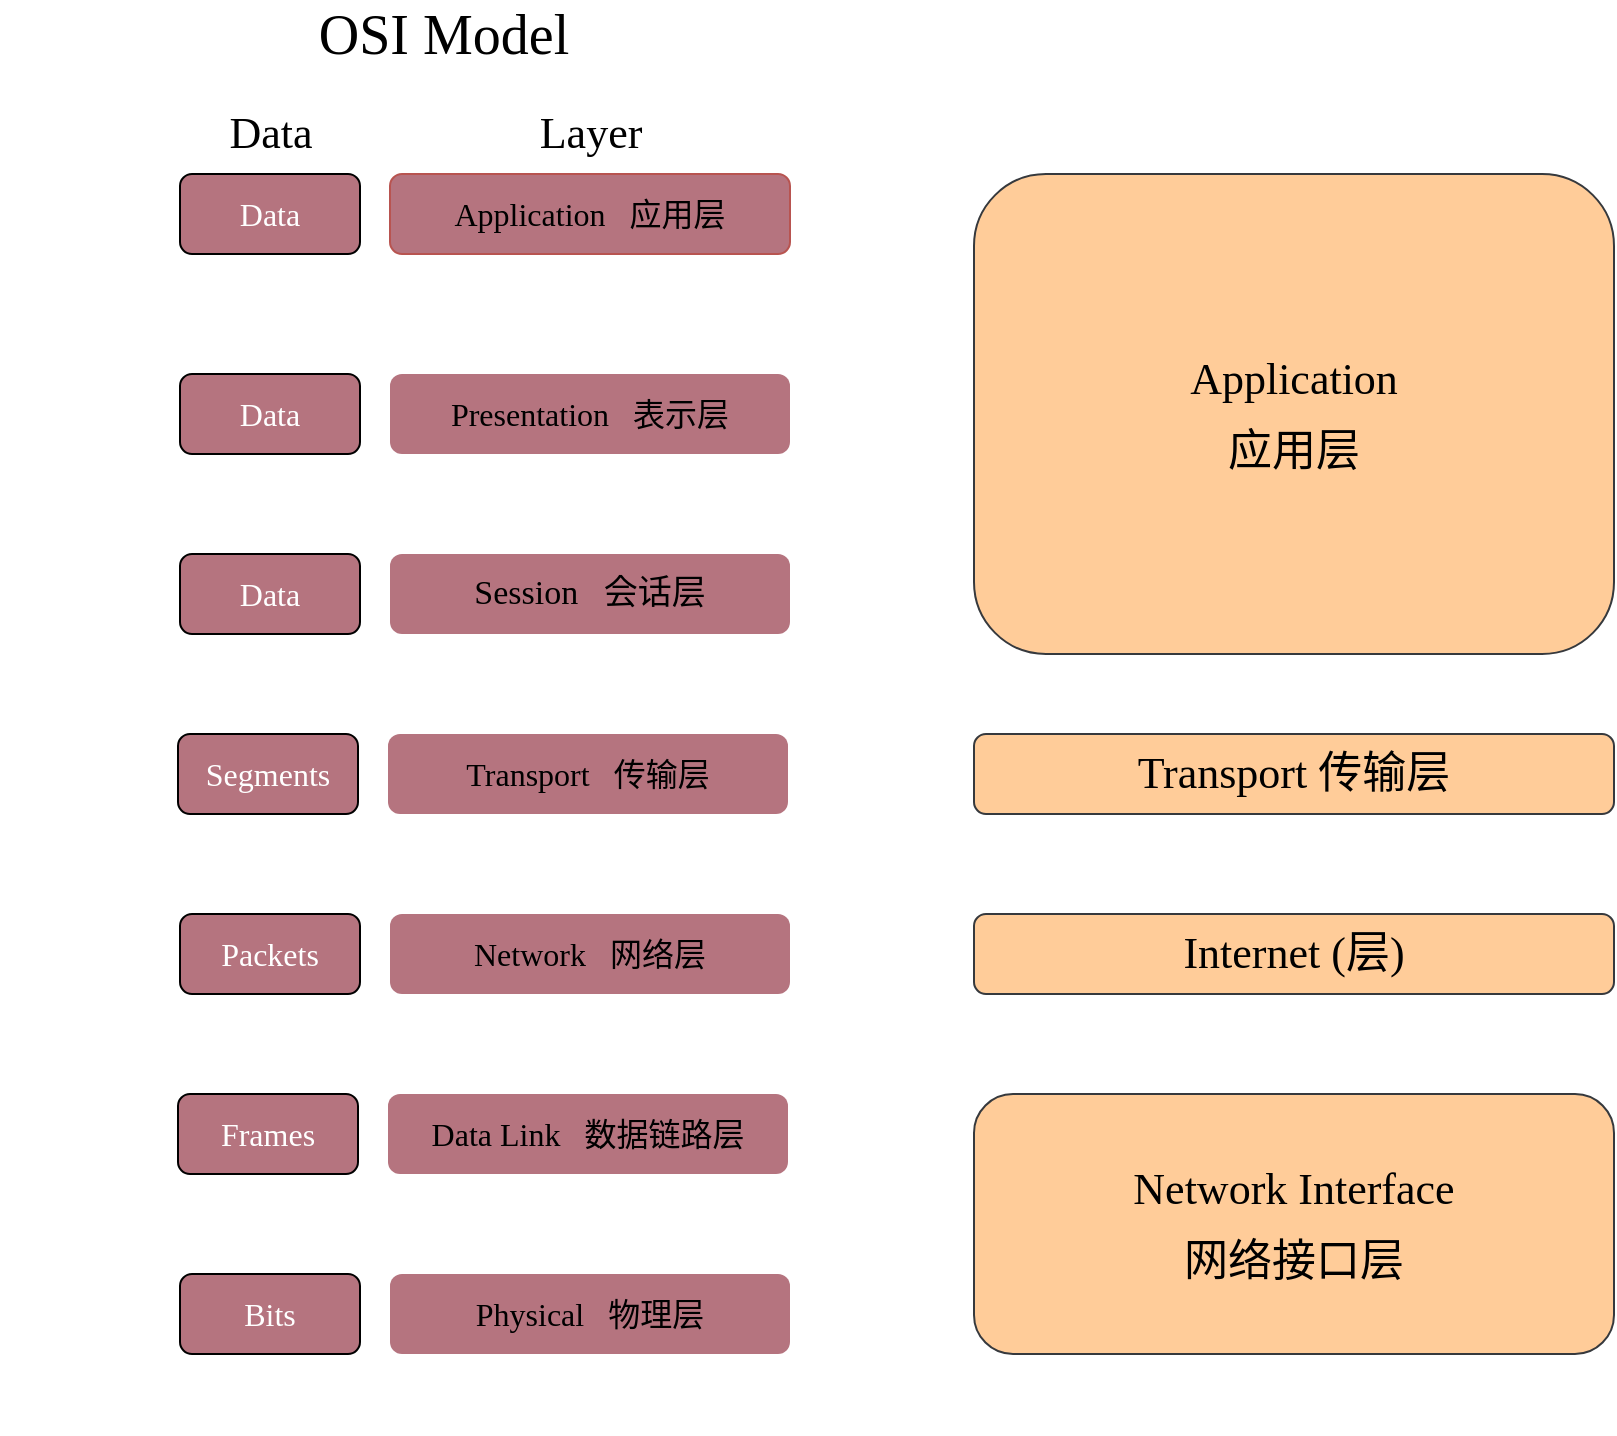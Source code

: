 <mxfile version="13.1.3">
    <diagram id="6hGFLwfOUW9BJ-s0fimq" name="Page-1">
        <mxGraphModel dx="2013" dy="805" grid="0" gridSize="10" guides="1" tooltips="1" connect="0" arrows="1" fold="1" page="1" pageScale="1" pageWidth="827" pageHeight="1169" math="0" shadow="0">
            <root>
                <mxCell id="0"/>
                <mxCell id="1" parent="0"/>
                <mxCell id="2" value="&lt;font color=&quot;#000000&quot; style=&quot;font-size: 16px&quot; face=&quot;Verdana&quot;&gt;Application&amp;nbsp; &amp;nbsp;应用层&lt;/font&gt;" style="rounded=1;whiteSpace=wrap;html=1;fillColor=#B5747F;strokeColor=#b85450;gradientDirection=north;align=center;" parent="1" vertex="1">
                    <mxGeometry x="-630" y="120" width="200" height="40" as="geometry"/>
                </mxCell>
                <mxCell id="4" value="&lt;font color=&quot;#000000&quot; style=&quot;font-size: 16px&quot; face=&quot;Verdana&quot;&gt;Presentation&amp;nbsp; &amp;nbsp;表示层&lt;/font&gt;" style="rounded=1;whiteSpace=wrap;html=1;fillColor=#B5747F;strokeColor=none;fontColor=#ffffff;gradientColor=none;gradientDirection=north;align=center;" parent="1" vertex="1">
                    <mxGeometry x="-630" y="220" width="200" height="40" as="geometry"/>
                </mxCell>
                <mxCell id="5" value="&lt;font color=&quot;#000000&quot; style=&quot;font-size: 16px&quot; face=&quot;Verdana&quot;&gt;Network&amp;nbsp; &amp;nbsp;网络层&lt;/font&gt;" style="rounded=1;whiteSpace=wrap;html=1;fillColor=#B5747F;strokeColor=none;fontColor=#ffffff;gradientColor=none;gradientDirection=north;align=center;" parent="1" vertex="1">
                    <mxGeometry x="-630" y="490" width="200" height="40" as="geometry"/>
                </mxCell>
                <mxCell id="6" value="&lt;font color=&quot;#000000&quot; style=&quot;font-size: 16px&quot; face=&quot;Verdana&quot;&gt;Transport&amp;nbsp; &amp;nbsp;传输层&lt;/font&gt;" style="rounded=1;whiteSpace=wrap;html=1;fillColor=#B5747F;strokeColor=none;fontColor=#ffffff;gradientColor=none;gradientDirection=north;align=center;" parent="1" vertex="1">
                    <mxGeometry x="-631" y="400" width="200" height="40" as="geometry"/>
                </mxCell>
                <mxCell id="7" value="&lt;font color=&quot;#000000&quot; face=&quot;Verdana&quot; style=&quot;font-size: 17px&quot;&gt;Session&amp;nbsp; &amp;nbsp;会话层&lt;/font&gt;" style="rounded=1;whiteSpace=wrap;html=1;fillColor=#B5747F;strokeColor=none;fontColor=#ffffff;gradientColor=none;gradientDirection=north;align=center;" parent="1" vertex="1">
                    <mxGeometry x="-630" y="310" width="200" height="40" as="geometry"/>
                </mxCell>
                <mxCell id="9" value="&lt;font color=&quot;#000000&quot; face=&quot;Verdana&quot; style=&quot;font-size: 16px&quot;&gt;Physical&amp;nbsp; &amp;nbsp;物理层&lt;/font&gt;" style="rounded=1;whiteSpace=wrap;html=1;fillColor=#B5747F;strokeColor=none;fontColor=#ffffff;gradientColor=none;gradientDirection=north;align=center;" parent="1" vertex="1">
                    <mxGeometry x="-630" y="670" width="200" height="40" as="geometry"/>
                </mxCell>
                <mxCell id="10" value="&lt;font color=&quot;#000000&quot; face=&quot;Verdana&quot; style=&quot;font-size: 16px&quot;&gt;Data Link&amp;nbsp; &amp;nbsp;数据链路层&lt;/font&gt;" style="rounded=1;whiteSpace=wrap;html=1;fillColor=#B5747F;strokeColor=none;fontColor=#ffffff;gradientColor=none;gradientDirection=north;align=center;" parent="1" vertex="1">
                    <mxGeometry x="-631" y="580" width="200" height="40" as="geometry"/>
                </mxCell>
                <mxCell id="14" value="&lt;font color=&quot;#ffffff&quot; style=&quot;line-height: 160%&quot;&gt;Network Process to Application 网络流程到应用&lt;/font&gt;" style="text;html=1;align=center;verticalAlign=middle;resizable=0;points=[];autosize=1;fontFamily=Menlo;" parent="1" vertex="1">
                    <mxGeometry x="-740" y="170" width="320" height="20" as="geometry"/>
                </mxCell>
                <mxCell id="17" value="&lt;font color=&quot;#ffffff&quot; style=&quot;line-height: 160%&quot;&gt;Data representation and Encryption 数据表示与加密&lt;br&gt;&lt;/font&gt;" style="text;html=1;align=center;verticalAlign=middle;resizable=0;points=[];autosize=1;fontFamily=Menlo;" parent="1" vertex="1">
                    <mxGeometry x="-755" y="270" width="350" height="20" as="geometry"/>
                </mxCell>
                <mxCell id="18" value="&lt;font color=&quot;#ffffff&quot; style=&quot;line-height: 160%&quot;&gt;Interhost communication 主机间通讯&lt;br&gt;&lt;/font&gt;" style="text;html=1;align=center;verticalAlign=middle;resizable=0;points=[];autosize=1;fontFamily=Menlo;" parent="1" vertex="1">
                    <mxGeometry x="-705" y="360" width="250" height="20" as="geometry"/>
                </mxCell>
                <mxCell id="19" value="&lt;font color=&quot;#ffffff&quot; style=&quot;line-height: 160%&quot;&gt;End-to-End connections and Reliability 端到端连接和可靠性&lt;br&gt;&lt;/font&gt;" style="text;html=1;align=center;verticalAlign=middle;resizable=0;points=[];autosize=1;fontFamily=Menlo;" parent="1" vertex="1">
                    <mxGeometry x="-786" y="450" width="410" height="20" as="geometry"/>
                </mxCell>
                <mxCell id="20" value="&lt;font color=&quot;#ffffff&quot; style=&quot;line-height: 160%&quot;&gt;Path Determination and IP (Logical addressing) 路径确定和 IP (逻辑寻址)&lt;br&gt;&lt;/font&gt;" style="text;html=1;align=center;verticalAlign=middle;resizable=0;points=[];autosize=1;fontFamily=Menlo;" parent="1" vertex="1">
                    <mxGeometry x="-825" y="540" width="510" height="20" as="geometry"/>
                </mxCell>
                <mxCell id="21" value="&lt;font color=&quot;#ffffff&quot; style=&quot;line-height: 160%&quot;&gt;MAC and LLC (Physical addressing) MAC 和 LLC (物理寻址)&lt;br&gt;&lt;/font&gt;" style="text;html=1;align=center;verticalAlign=middle;resizable=0;points=[];autosize=1;fontFamily=Menlo;" parent="1" vertex="1">
                    <mxGeometry x="-781" y="630" width="400" height="20" as="geometry"/>
                </mxCell>
                <mxCell id="22" value="&lt;font color=&quot;#ffffff&quot; style=&quot;line-height: 160%&quot;&gt;Media, Signal and Binary Transmission 媒体, 信号和二进制传输&lt;br&gt;&lt;/font&gt;" style="text;html=1;align=center;verticalAlign=middle;resizable=0;points=[];autosize=1;fontFamily=Menlo;" parent="1" vertex="1">
                    <mxGeometry x="-780" y="730" width="420" height="20" as="geometry"/>
                </mxCell>
                <mxCell id="23" value="&lt;font face=&quot;Menlo&quot; style=&quot;font-size: 16px&quot; color=&quot;#ffffff&quot;&gt;Data&lt;/font&gt;" style="rounded=1;whiteSpace=wrap;html=1;fillColor=#B5747F;gradientColor=none;align=center;" parent="1" vertex="1">
                    <mxGeometry x="-735" y="120" width="90" height="40" as="geometry"/>
                </mxCell>
                <mxCell id="24" value="&lt;font style=&quot;font-size: 22px&quot; face=&quot;Menlo&quot;&gt;Data&lt;/font&gt;" style="text;html=1;align=center;verticalAlign=middle;resizable=0;points=[];autosize=1;" parent="1" vertex="1">
                    <mxGeometry x="-725" y="90" width="70" height="20" as="geometry"/>
                </mxCell>
                <mxCell id="25" value="&lt;font face=&quot;Menlo&quot;&gt;&lt;span style=&quot;font-size: 22px&quot;&gt;Layer&lt;br&gt;&lt;/span&gt;&lt;/font&gt;" style="text;html=1;align=center;verticalAlign=middle;resizable=0;points=[];autosize=1;" parent="1" vertex="1">
                    <mxGeometry x="-570" y="90" width="80" height="20" as="geometry"/>
                </mxCell>
                <mxCell id="28" value="&lt;font color=&quot;#ffffff&quot; face=&quot;Menlo&quot;&gt;&lt;span style=&quot;font-size: 16px&quot;&gt;Bits&lt;/span&gt;&lt;/font&gt;" style="rounded=1;whiteSpace=wrap;html=1;fillColor=#B5747F;gradientColor=none;align=center;" parent="1" vertex="1">
                    <mxGeometry x="-735" y="670" width="90" height="40" as="geometry"/>
                </mxCell>
                <mxCell id="29" value="&lt;font color=&quot;#ffffff&quot; face=&quot;Menlo&quot;&gt;&lt;span style=&quot;font-size: 16px&quot;&gt;Frames&lt;/span&gt;&lt;/font&gt;" style="rounded=1;whiteSpace=wrap;html=1;fillColor=#B5747F;gradientColor=none;align=center;" parent="1" vertex="1">
                    <mxGeometry x="-736" y="580" width="90" height="40" as="geometry"/>
                </mxCell>
                <mxCell id="30" value="&lt;font color=&quot;#ffffff&quot; face=&quot;Menlo&quot;&gt;&lt;span style=&quot;font-size: 16px&quot;&gt;Packets&lt;/span&gt;&lt;/font&gt;" style="rounded=1;whiteSpace=wrap;html=1;fillColor=#B5747F;gradientColor=none;align=center;" parent="1" vertex="1">
                    <mxGeometry x="-735" y="490" width="90" height="40" as="geometry"/>
                </mxCell>
                <mxCell id="31" value="&lt;font color=&quot;#ffffff&quot; face=&quot;Menlo&quot;&gt;&lt;span style=&quot;font-size: 16px&quot;&gt;Segments&lt;br&gt;&lt;/span&gt;&lt;/font&gt;" style="rounded=1;whiteSpace=wrap;html=1;fillColor=#B5747F;gradientColor=none;align=center;" parent="1" vertex="1">
                    <mxGeometry x="-736" y="400" width="90" height="40" as="geometry"/>
                </mxCell>
                <mxCell id="32" value="&lt;font face=&quot;Menlo&quot; style=&quot;font-size: 16px&quot; color=&quot;#ffffff&quot;&gt;Data&lt;/font&gt;" style="rounded=1;whiteSpace=wrap;html=1;fillColor=#B5747F;gradientColor=none;align=center;" parent="1" vertex="1">
                    <mxGeometry x="-735" y="310" width="90" height="40" as="geometry"/>
                </mxCell>
                <mxCell id="33" value="&lt;font face=&quot;Menlo&quot; style=&quot;font-size: 16px&quot; color=&quot;#ffffff&quot;&gt;Data&lt;/font&gt;" style="rounded=1;whiteSpace=wrap;html=1;fillColor=#B5747F;gradientColor=none;align=center;" parent="1" vertex="1">
                    <mxGeometry x="-735" y="220" width="90" height="40" as="geometry"/>
                </mxCell>
                <mxCell id="34" value="&lt;font style=&quot;font-size: 28px&quot; face=&quot;Menlo&quot;&gt;OSI Model&amp;nbsp;&lt;/font&gt;" style="text;html=1;align=center;verticalAlign=middle;resizable=0;points=[];autosize=1;" parent="1" vertex="1">
                    <mxGeometry x="-690" y="40" width="180" height="20" as="geometry"/>
                </mxCell>
                <mxCell id="36" value="&lt;font color=&quot;#000000&quot; face=&quot;Menlo&quot; style=&quot;font-size: 22px ; line-height: 160%&quot;&gt;Application&lt;br&gt;应用层&lt;br&gt;&lt;/font&gt;" style="rounded=1;whiteSpace=wrap;html=1;fillColor=#ffcc99;align=center;strokeColor=#36393d;" parent="1" vertex="1">
                    <mxGeometry x="-338" y="120" width="320" height="240" as="geometry"/>
                </mxCell>
                <mxCell id="37" value="&lt;font color=&quot;#000000&quot; style=&quot;font-size: 22px&quot; face=&quot;Menlo&quot;&gt;Transport 传输层&lt;/font&gt;" style="rounded=1;whiteSpace=wrap;html=1;fillColor=#ffcc99;align=center;strokeColor=#36393d;" parent="1" vertex="1">
                    <mxGeometry x="-338" y="400" width="320" height="40" as="geometry"/>
                </mxCell>
                <mxCell id="38" value="&lt;font color=&quot;#000000&quot; face=&quot;Menlo&quot;&gt;&lt;span style=&quot;font-size: 22px&quot;&gt;Internet (层)&lt;/span&gt;&lt;/font&gt;" style="rounded=1;whiteSpace=wrap;html=1;fillColor=#ffcc99;align=center;strokeColor=#36393d;" parent="1" vertex="1">
                    <mxGeometry x="-338" y="490" width="320" height="40" as="geometry"/>
                </mxCell>
                <mxCell id="39" value="&lt;font color=&quot;#000000&quot; face=&quot;Menlo&quot;&gt;&lt;span style=&quot;font-size: 22px ; line-height: 160%&quot;&gt;Network Interface&lt;br&gt;网络接口层&lt;br&gt;&lt;/span&gt;&lt;/font&gt;" style="rounded=1;whiteSpace=wrap;html=1;fillColor=#ffcc99;align=center;strokeColor=#36393d;" parent="1" vertex="1">
                    <mxGeometry x="-338" y="580" width="320" height="130" as="geometry"/>
                </mxCell>
            </root>
        </mxGraphModel>
    </diagram>
</mxfile>